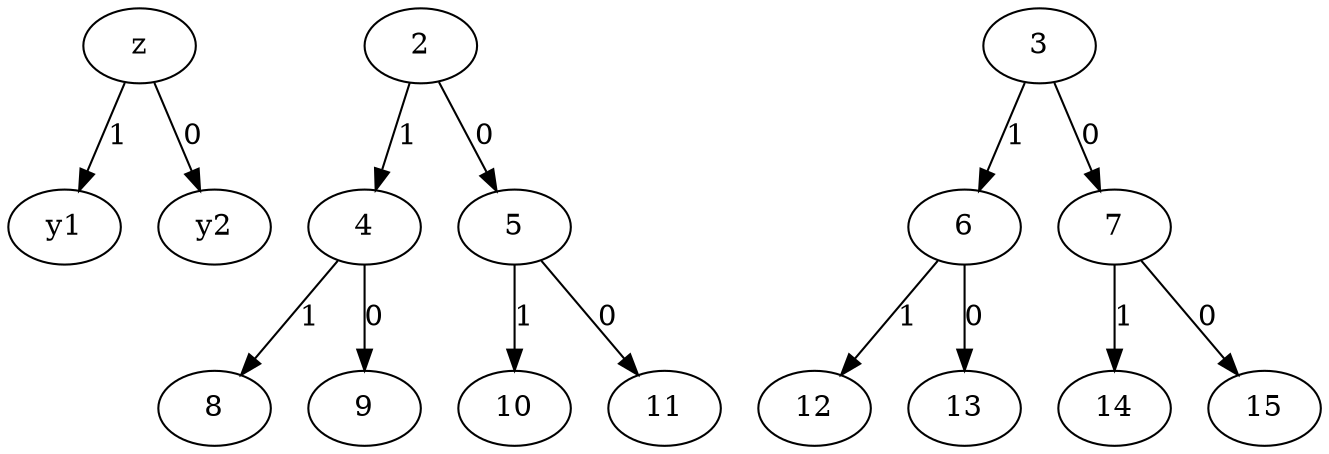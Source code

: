 digraph {

  z -> y1 [label="1"]
  z -> y2 [label="0"]
  2 -> 4 [label="1"]
  2 -> 5 [label="0"]
  3 -> 6 [label="1"]
  3 -> 7 [label="0"]
  4 -> 8 [label="1"]
  4 -> 9 [label="0"]
  5 -> 10 [label="1"]
  5 -> 11 [label="0"]
  6 -> 12 [label="1"]
  6 -> 13 [label="0"]
  7 -> 14 [label="1"]
  7 -> 15 [label="0"]

}
